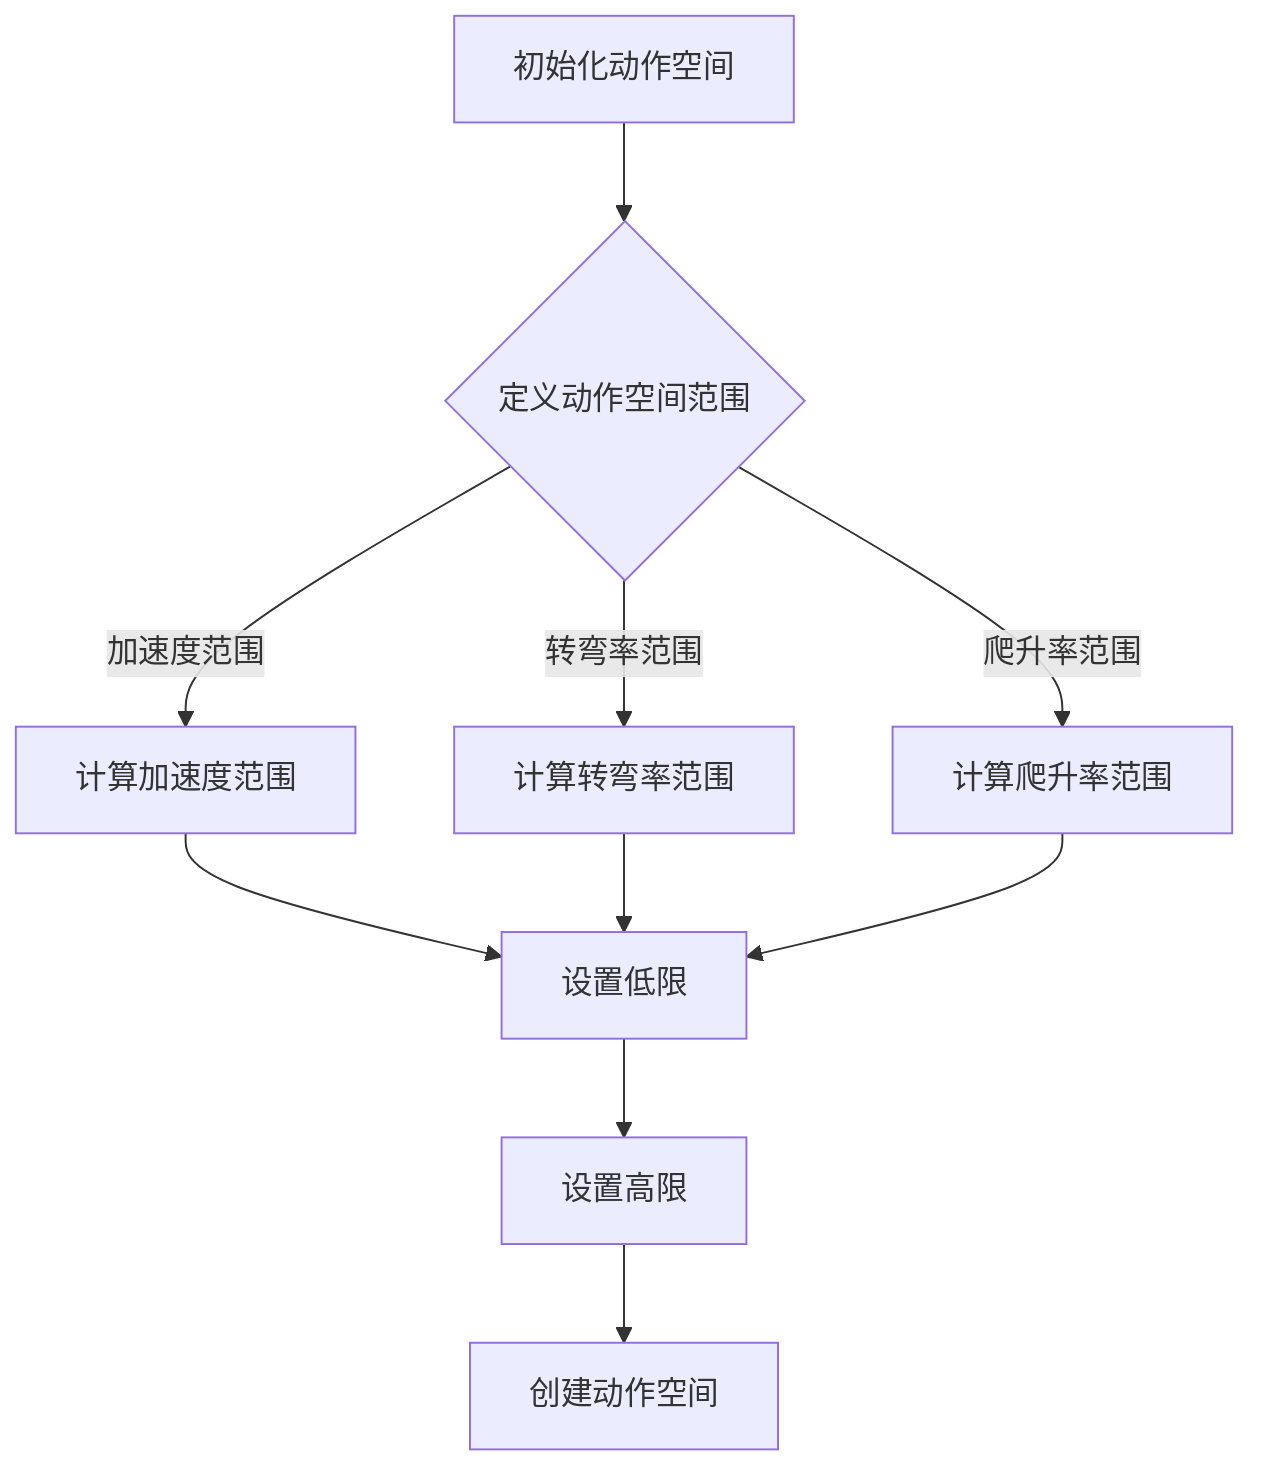 flowchart TD
    A[初始化动作空间] --> B{定义动作空间范围}
    B -->|加速度范围| C[计算加速度范围]
    B -->|转弯率范围| D[计算转弯率范围]
    B -->|爬升率范围| E[计算爬升率范围]
    C --> F[设置低限]
    D --> F
    E --> F
    F --> G[设置高限]
    G --> H[创建动作空间]